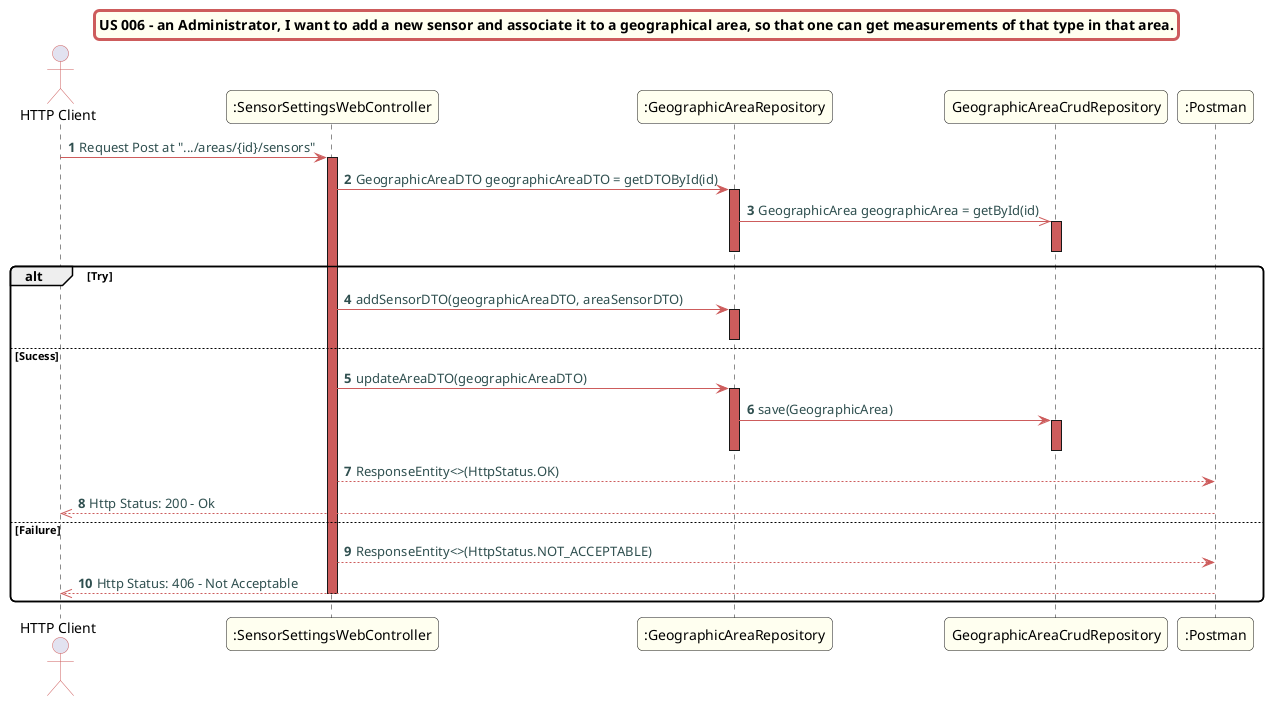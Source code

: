@startuml
skinparam titleBorderRoundCorner 10
skinparam titleBorderThickness 3
skinparam titleBorderColor indianred
skinparam titleBackgroundColor ivory
skinparam FontName quicksand

skinparam actor {
 	BorderColor indianred
 	}

 skinparam sequence {
 	LifeLineBackgroundColor indianred
 	ParticipantBackgroundColor ivory
 }

 skinparam roundcorner 10

 skinparam component {
   arrowThickness 1
   ArrowFontName Verdana
   ArrowColor indianred
   ArrowFontColor darkslategrey
 }
title US 006 - an Administrator, I want to add a new sensor and associate it to a geographical area, so that one can get measurements of that type in that area.
autonumber
actor "HTTP Client"
"HTTP Client"  -> ":SensorSettingsWebController":  Request Post at ".../areas/{id}/sensors"
activate ":SensorSettingsWebController"
":SensorSettingsWebController" -> ":GeographicAreaRepository": GeographicAreaDTO geographicAreaDTO = getDTOById(id)
activate ":GeographicAreaRepository"
":GeographicAreaRepository" ->> "GeographicAreaCrudRepository": GeographicArea geographicArea = getById(id)
activate "GeographicAreaCrudRepository"
deactivate "GeographicAreaCrudRepository"
deactivate ":GeographicAreaRepository"
alt Try
":SensorSettingsWebController" -> ":GeographicAreaRepository": addSensorDTO(geographicAreaDTO, areaSensorDTO)
activate ":GeographicAreaRepository"
deactivate ":GeographicAreaRepository"
else Sucess
":SensorSettingsWebController" -> ":GeographicAreaRepository": updateAreaDTO(geographicAreaDTO)
activate ":GeographicAreaRepository"
":GeographicAreaRepository" -> "GeographicAreaCrudRepository": save(GeographicArea)
activate "GeographicAreaCrudRepository"
deactivate "GeographicAreaCrudRepository"
deactivate ":GeographicAreaRepository"
":SensorSettingsWebController" --> ":Postman": ResponseEntity<>(HttpStatus.OK)
":Postman" -->> "HTTP Client": Http Status: 200 - Ok
else  Failure
":SensorSettingsWebController" --> ":Postman": ResponseEntity<>(HttpStatus.NOT_ACCEPTABLE)
":Postman" -->> "HTTP Client": Http Status: 406 - Not Acceptable
deactivate ":SensorSettingsWebController"
end
@enduml